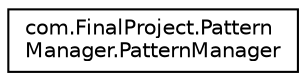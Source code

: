 digraph "Graphical Class Hierarchy"
{
 // LATEX_PDF_SIZE
  edge [fontname="Helvetica",fontsize="10",labelfontname="Helvetica",labelfontsize="10"];
  node [fontname="Helvetica",fontsize="10",shape=record];
  rankdir="LR";
  Node0 [label="com.FinalProject.Pattern\lManager.PatternManager",height=0.2,width=0.4,color="black", fillcolor="white", style="filled",URL="$classcom_1_1FinalProject_1_1PatternManager_1_1PatternManager.html",tooltip=" "];
}
